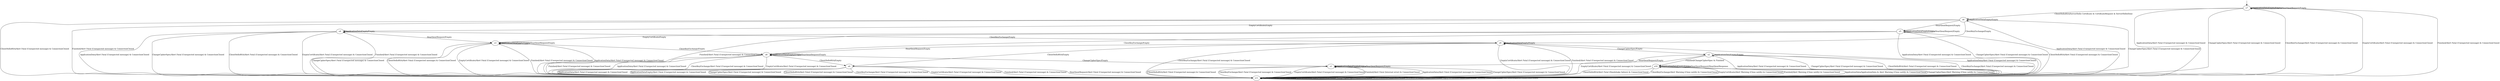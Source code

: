 digraph {
s7 [label="s7"]
s0 [label="s0"]
s1 [label="s1"]
s2 [label="s2"]
s3 [label="s3"]
s4 [label="s4"]
s5 [label="s5"]
s6 [label="s6"]
s8 [label="s8"]
s9 [label="s9"]
s10 [label="s10"]
s11 [label="s11"]
s7 -> s11 [label="ApplicationData/Alert Fatal (Unexpected message) & ConnectionClosed"];
s7 -> s7 [label="ApplicationDataEmpty/Empty"];
s7 -> s11 [label="ChangeCipherSpec/Alert Fatal (Unexpected message) & ConnectionClosed"];
s7 -> s6 [label="ClientHelloRSA/ServerHello Certificate & CertificateRequest & ServerHelloDone"];
s7 -> s11 [label="ClientKeyExchange/Alert Fatal (Unexpected message) & ConnectionClosed"];
s7 -> s11 [label="EmptyCertificate/Alert Fatal (Unexpected message) & ConnectionClosed"];
s7 -> s11 [label="Finished/Alert Fatal (Unexpected message) & ConnectionClosed"];
s7 -> s7 [label="HeartbeatRequest/Empty"];
s0 -> s11 [label="ApplicationData/Alert Fatal (Unexpected message) & ConnectionClosed"];
s0 -> s11 [label="ApplicationDataEmpty/Alert Fatal (Unexpected message) & ConnectionClosed"];
s0 -> s11 [label="ChangeCipherSpec/Alert Fatal (Unexpected message) & ConnectionClosed"];
s0 -> s11 [label="ClientHelloRSA/Alert Fatal (Unexpected message) & ConnectionClosed"];
s0 -> s11 [label="ClientKeyExchange/Alert Fatal (Unexpected message) & ConnectionClosed"];
s0 -> s11 [label="EmptyCertificate/Alert Fatal (Unexpected message) & ConnectionClosed"];
s0 -> s11 [label="Finished/Alert Fatal (Unexpected message) & ConnectionClosed"];
s0 -> s11 [label="HeartbeatRequest/Alert Fatal (Unexpected message) & ConnectionClosed"];
s1 -> s11 [label="ApplicationData/Alert Fatal (Unexpected message) & ConnectionClosed"];
s1 -> s1 [label="ApplicationDataEmpty/Empty"];
s1 -> s11 [label="ChangeCipherSpec/Alert Fatal (Unexpected message) & ConnectionClosed"];
s1 -> s11 [label="ClientHelloRSA/Alert Fatal (Unexpected message) & ConnectionClosed"];
s1 -> s11 [label="ClientKeyExchange/Alert Fatal (Unexpected message) & ConnectionClosed"];
s1 -> s11 [label="EmptyCertificate/Alert Fatal (Unexpected message) & ConnectionClosed"];
s1 -> s11 [label="Finished/Alert Fatal (Internal error) & ConnectionClosed"];
s1 -> s1 [label="HeartbeatRequest/Empty"];
s2 -> s11 [label="ApplicationData/Alert Fatal (Unexpected message) & ConnectionClosed"];
s2 -> s2 [label="ApplicationDataEmpty/Empty"];
s2 -> s11 [label="ChangeCipherSpec/Alert Fatal (Unexpected message) & ConnectionClosed"];
s2 -> s11 [label="ClientHelloRSA/Alert Fatal (Unexpected message) & ConnectionClosed"];
s2 -> s11 [label="ClientKeyExchange/Alert Fatal (Unexpected message) & ConnectionClosed"];
s2 -> s11 [label="EmptyCertificate/Alert Fatal (Unexpected message) & ConnectionClosed"];
s2 -> s10 [label="Finished/ChangeCipherSpec & Finished"];
s2 -> s1 [label="HeartbeatRequest/Empty"];
s3 -> s11 [label="ApplicationData/Alert Fatal (Unexpected message) & ConnectionClosed"];
s3 -> s3 [label="ApplicationDataEmpty/Empty"];
s3 -> s11 [label="ChangeCipherSpec/Alert Fatal (Unexpected message) & ConnectionClosed"];
s3 -> s11 [label="ClientHelloRSA/Alert Fatal (Unexpected message) & ConnectionClosed"];
s3 -> s8 [label="ClientKeyExchange/Empty"];
s3 -> s11 [label="EmptyCertificate/Alert Fatal (Unexpected message) & ConnectionClosed"];
s3 -> s11 [label="Finished/Alert Fatal (Unexpected message) & ConnectionClosed"];
s3 -> s3 [label="HeartbeatRequest/Empty"];
s4 -> s11 [label="ApplicationData/Alert Fatal (Unexpected message) & ConnectionClosed"];
s4 -> s4 [label="ApplicationDataEmpty/Empty"];
s4 -> s11 [label="ChangeCipherSpec/Alert Fatal (Unexpected message) & ConnectionClosed"];
s4 -> s11 [label="ClientHelloRSA/Alert Fatal (Unexpected message) & ConnectionClosed"];
s4 -> s9 [label="ClientKeyExchange/Empty"];
s4 -> s11 [label="EmptyCertificate/Alert Fatal (Unexpected message) & ConnectionClosed"];
s4 -> s11 [label="Finished/Alert Fatal (Unexpected message) & ConnectionClosed"];
s4 -> s3 [label="HeartbeatRequest/Empty"];
s5 -> s11 [label="ApplicationData/Alert Fatal (Unexpected message) & ConnectionClosed"];
s5 -> s5 [label="ApplicationDataEmpty/Empty"];
s5 -> s11 [label="ChangeCipherSpec/Alert Fatal (Unexpected message) & ConnectionClosed"];
s5 -> s11 [label="ClientHelloRSA/Alert Fatal (Unexpected message) & ConnectionClosed"];
s5 -> s8 [label="ClientKeyExchange/Empty"];
s5 -> s3 [label="EmptyCertificate/Empty"];
s5 -> s11 [label="Finished/Alert Fatal (Unexpected message) & ConnectionClosed"];
s5 -> s5 [label="HeartbeatRequest/Empty"];
s6 -> s11 [label="ApplicationData/Alert Fatal (Unexpected message) & ConnectionClosed"];
s6 -> s6 [label="ApplicationDataEmpty/Empty"];
s6 -> s11 [label="ChangeCipherSpec/Alert Fatal (Unexpected message) & ConnectionClosed"];
s6 -> s11 [label="ClientHelloRSA/Alert Fatal (Unexpected message) & ConnectionClosed"];
s6 -> s9 [label="ClientKeyExchange/Empty"];
s6 -> s4 [label="EmptyCertificate/Empty"];
s6 -> s11 [label="Finished/Alert Fatal (Unexpected message) & ConnectionClosed"];
s6 -> s5 [label="HeartbeatRequest/Empty"];
s8 -> s11 [label="ApplicationData/Alert Fatal (Unexpected message) & ConnectionClosed"];
s8 -> s8 [label="ApplicationDataEmpty/Empty"];
s8 -> s1 [label="ChangeCipherSpec/Empty"];
s8 -> s0 [label="ClientHelloRSA/Empty"];
s8 -> s11 [label="ClientKeyExchange/Alert Fatal (Unexpected message) & ConnectionClosed"];
s8 -> s11 [label="EmptyCertificate/Alert Fatal (Unexpected message) & ConnectionClosed"];
s8 -> s11 [label="Finished/Alert Fatal (Unexpected message) & ConnectionClosed"];
s8 -> s8 [label="HeartbeatRequest/Empty"];
s9 -> s11 [label="ApplicationData/Alert Fatal (Unexpected message) & ConnectionClosed"];
s9 -> s9 [label="ApplicationDataEmpty/Empty"];
s9 -> s2 [label="ChangeCipherSpec/Empty"];
s9 -> s0 [label="ClientHelloRSA/Empty"];
s9 -> s11 [label="ClientKeyExchange/Alert Fatal (Unexpected message) & ConnectionClosed"];
s9 -> s11 [label="EmptyCertificate/Alert Fatal (Unexpected message) & ConnectionClosed"];
s9 -> s11 [label="Finished/Alert Fatal (Unexpected message) & ConnectionClosed"];
s9 -> s8 [label="HeartbeatRequest/Empty"];
s10 -> s11 [label="ApplicationData/ApplicationData & Alert Warning (Close notify) & ConnectionClosed"];
s10 -> s10 [label="ApplicationDataEmpty/Empty"];
s10 -> s11 [label="ChangeCipherSpec/Alert Warning (Close notify) & ConnectionClosed"];
s10 -> s11 [label="ClientHelloRSA/Alert Fatal (Handshake failure) & ConnectionClosed"];
s10 -> s11 [label="ClientKeyExchange/Alert Warning (Close notify) & ConnectionClosed"];
s10 -> s11 [label="EmptyCertificate/Alert Warning (Close notify) & ConnectionClosed"];
s10 -> s11 [label="Finished/Alert Warning (Close notify) & ConnectionClosed"];
s10 -> s10 [label="HeartbeatRequest/HeartbeatResponse"];
s11 -> s11 [label="ApplicationData/ConnectionClosed"];
s11 -> s11 [label="ApplicationDataEmpty/ConnectionClosed"];
s11 -> s11 [label="ChangeCipherSpec/ConnectionClosed"];
s11 -> s11 [label="ClientHelloRSA/ConnectionClosed"];
s11 -> s11 [label="ClientKeyExchange/ConnectionClosed"];
s11 -> s11 [label="EmptyCertificate/ConnectionClosed"];
s11 -> s11 [label="Finished/ConnectionClosed"];
s11 -> s11 [label="HeartbeatRequest/ConnectionClosed"];

__start0 [label="" shape="none" width="0" height="0"];
__start0 -> s7;
}
